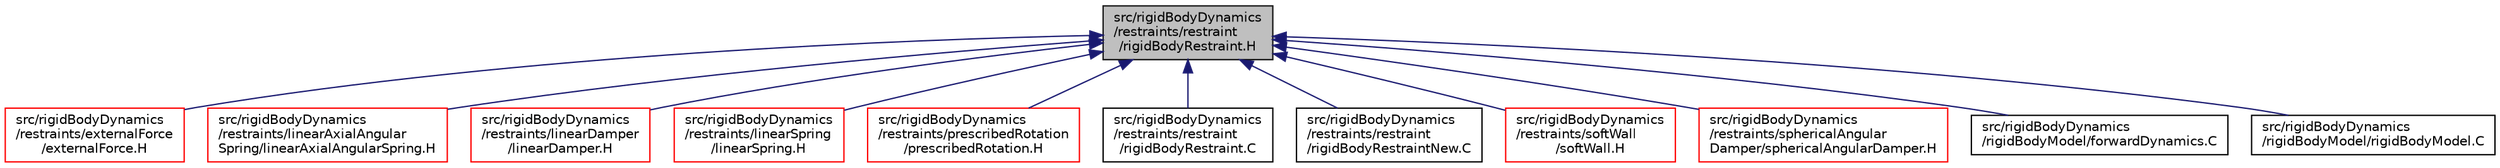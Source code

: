 digraph "src/rigidBodyDynamics/restraints/restraint/rigidBodyRestraint.H"
{
  bgcolor="transparent";
  edge [fontname="Helvetica",fontsize="10",labelfontname="Helvetica",labelfontsize="10"];
  node [fontname="Helvetica",fontsize="10",shape=record];
  Node1 [label="src/rigidBodyDynamics\l/restraints/restraint\l/rigidBodyRestraint.H",height=0.2,width=0.4,color="black", fillcolor="grey75", style="filled" fontcolor="black"];
  Node1 -> Node2 [dir="back",color="midnightblue",fontsize="10",style="solid",fontname="Helvetica"];
  Node2 [label="src/rigidBodyDynamics\l/restraints/externalForce\l/externalForce.H",height=0.2,width=0.4,color="red",URL="$externalForce_8H.html"];
  Node1 -> Node3 [dir="back",color="midnightblue",fontsize="10",style="solid",fontname="Helvetica"];
  Node3 [label="src/rigidBodyDynamics\l/restraints/linearAxialAngular\lSpring/linearAxialAngularSpring.H",height=0.2,width=0.4,color="red",URL="$rigidBodyDynamics_2restraints_2linearAxialAngularSpring_2linearAxialAngularSpring_8H.html"];
  Node1 -> Node4 [dir="back",color="midnightblue",fontsize="10",style="solid",fontname="Helvetica"];
  Node4 [label="src/rigidBodyDynamics\l/restraints/linearDamper\l/linearDamper.H",height=0.2,width=0.4,color="red",URL="$rigidBodyDynamics_2restraints_2linearDamper_2linearDamper_8H.html"];
  Node1 -> Node5 [dir="back",color="midnightblue",fontsize="10",style="solid",fontname="Helvetica"];
  Node5 [label="src/rigidBodyDynamics\l/restraints/linearSpring\l/linearSpring.H",height=0.2,width=0.4,color="red",URL="$rigidBodyDynamics_2restraints_2linearSpring_2linearSpring_8H.html"];
  Node1 -> Node6 [dir="back",color="midnightblue",fontsize="10",style="solid",fontname="Helvetica"];
  Node6 [label="src/rigidBodyDynamics\l/restraints/prescribedRotation\l/prescribedRotation.H",height=0.2,width=0.4,color="red",URL="$prescribedRotation_8H.html"];
  Node1 -> Node7 [dir="back",color="midnightblue",fontsize="10",style="solid",fontname="Helvetica"];
  Node7 [label="src/rigidBodyDynamics\l/restraints/restraint\l/rigidBodyRestraint.C",height=0.2,width=0.4,color="black",URL="$rigidBodyRestraint_8C.html"];
  Node1 -> Node8 [dir="back",color="midnightblue",fontsize="10",style="solid",fontname="Helvetica"];
  Node8 [label="src/rigidBodyDynamics\l/restraints/restraint\l/rigidBodyRestraintNew.C",height=0.2,width=0.4,color="black",URL="$rigidBodyRestraintNew_8C.html"];
  Node1 -> Node9 [dir="back",color="midnightblue",fontsize="10",style="solid",fontname="Helvetica"];
  Node9 [label="src/rigidBodyDynamics\l/restraints/softWall\l/softWall.H",height=0.2,width=0.4,color="red",URL="$softWall_8H.html"];
  Node1 -> Node10 [dir="back",color="midnightblue",fontsize="10",style="solid",fontname="Helvetica"];
  Node10 [label="src/rigidBodyDynamics\l/restraints/sphericalAngular\lDamper/sphericalAngularDamper.H",height=0.2,width=0.4,color="red",URL="$rigidBodyDynamics_2restraints_2sphericalAngularDamper_2sphericalAngularDamper_8H.html"];
  Node1 -> Node11 [dir="back",color="midnightblue",fontsize="10",style="solid",fontname="Helvetica"];
  Node11 [label="src/rigidBodyDynamics\l/rigidBodyModel/forwardDynamics.C",height=0.2,width=0.4,color="black",URL="$forwardDynamics_8C.html"];
  Node1 -> Node12 [dir="back",color="midnightblue",fontsize="10",style="solid",fontname="Helvetica"];
  Node12 [label="src/rigidBodyDynamics\l/rigidBodyModel/rigidBodyModel.C",height=0.2,width=0.4,color="black",URL="$rigidBodyModel_8C.html"];
}
